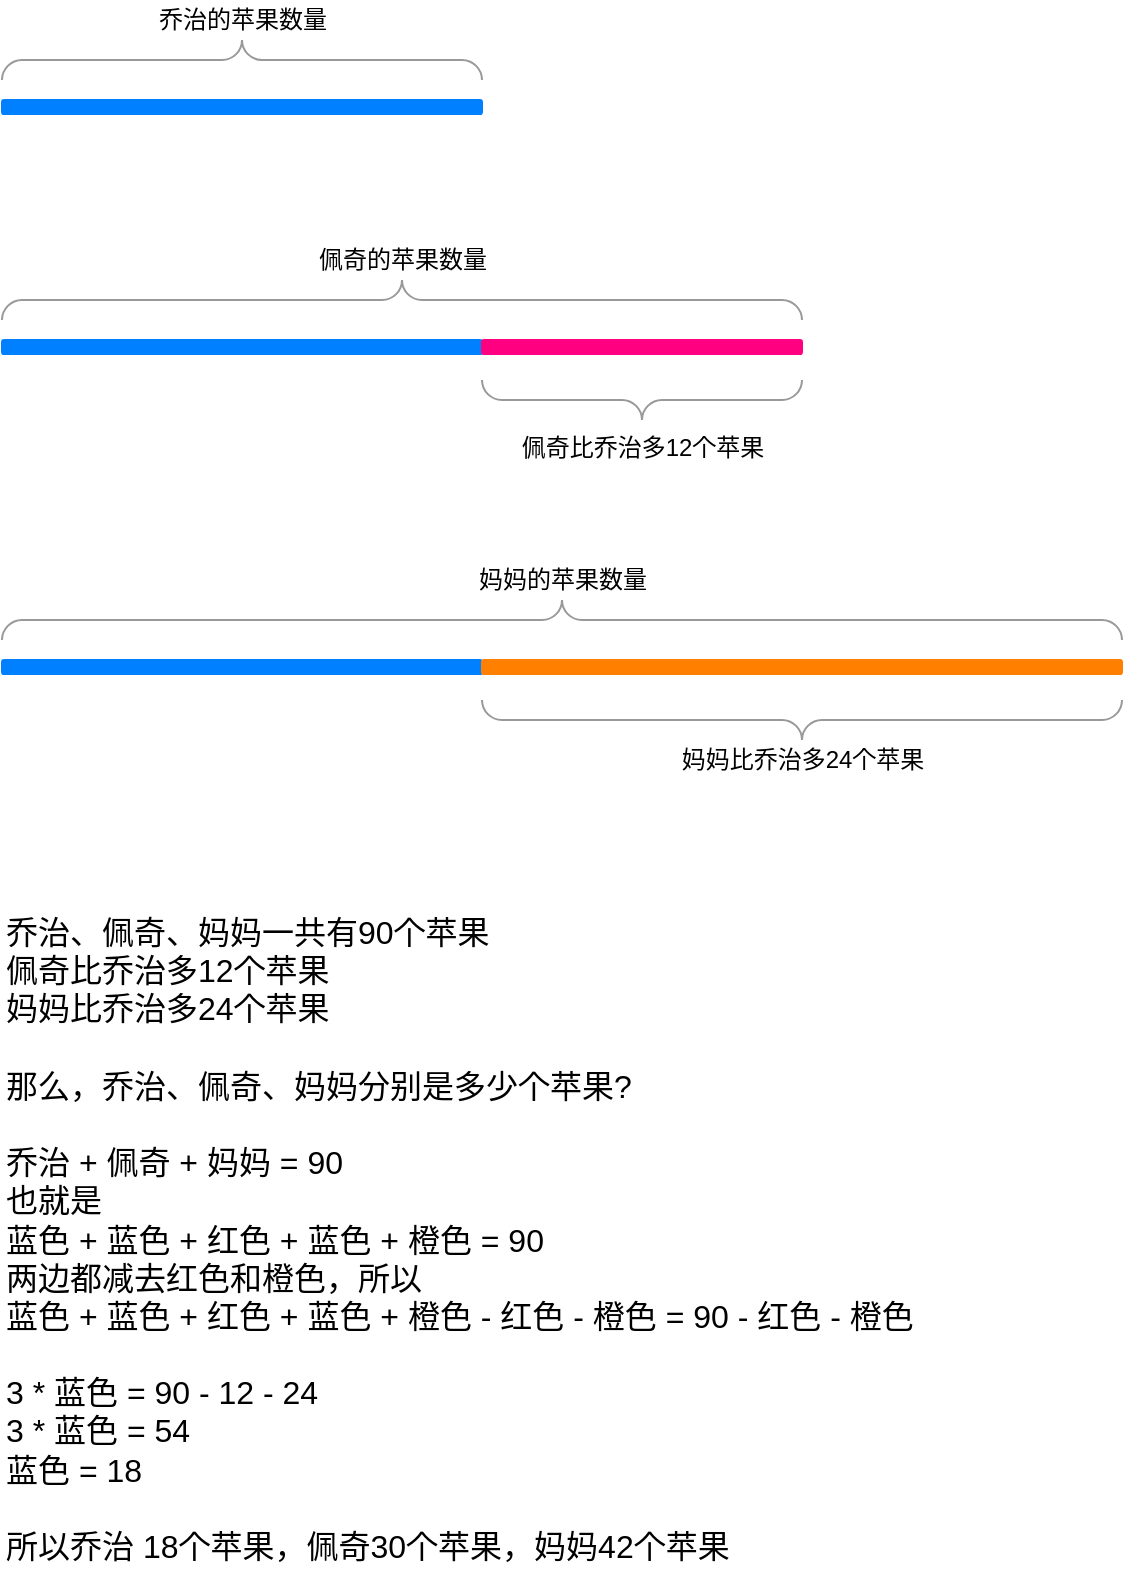 <mxfile version="23.1.7" type="github">
  <diagram name="Page-1" id="9Snr-VpGQPahIGfTxzfm">
    <mxGraphModel dx="954" dy="640" grid="1" gridSize="10" guides="1" tooltips="1" connect="1" arrows="1" fold="1" page="1" pageScale="1" pageWidth="850" pageHeight="1100" math="0" shadow="0">
      <root>
        <mxCell id="0" />
        <mxCell id="1" parent="0" />
        <mxCell id="mmajRjKfkMnc6jmYxmtX-1" value="" style="rounded=1;whiteSpace=wrap;html=1;fillColor=#007FFF;strokeColor=#007FFF;" parent="1" vertex="1">
          <mxGeometry x="80" y="80" width="240" height="7" as="geometry" />
        </mxCell>
        <mxCell id="mmajRjKfkMnc6jmYxmtX-2" value="" style="rounded=1;whiteSpace=wrap;html=1;fillColor=#007FFF;strokeColor=#007FFF;" parent="1" vertex="1">
          <mxGeometry x="80" y="200" width="240" height="7" as="geometry" />
        </mxCell>
        <mxCell id="mmajRjKfkMnc6jmYxmtX-3" value="" style="rounded=1;whiteSpace=wrap;html=1;fillColor=#FF0080;strokeColor=#FF0080;" parent="1" vertex="1">
          <mxGeometry x="320" y="200" width="160" height="7" as="geometry" />
        </mxCell>
        <mxCell id="mmajRjKfkMnc6jmYxmtX-4" value="" style="rounded=1;whiteSpace=wrap;html=1;fillColor=#007FFF;strokeColor=#007FFF;" parent="1" vertex="1">
          <mxGeometry x="80" y="360" width="240" height="7" as="geometry" />
        </mxCell>
        <mxCell id="mmajRjKfkMnc6jmYxmtX-5" value="" style="rounded=1;whiteSpace=wrap;html=1;fillColor=#FF8000;strokeColor=#FF8000;" parent="1" vertex="1">
          <mxGeometry x="320" y="360" width="320" height="7" as="geometry" />
        </mxCell>
        <mxCell id="mmajRjKfkMnc6jmYxmtX-6" value="" style="verticalLabelPosition=bottom;shadow=0;dashed=0;align=center;html=1;verticalAlign=top;strokeWidth=1;shape=mxgraph.mockup.markup.curlyBrace;strokeColor=#999999;fillColor=#007FFF;" parent="1" vertex="1">
          <mxGeometry x="80" y="50" width="240" height="20" as="geometry" />
        </mxCell>
        <mxCell id="mmajRjKfkMnc6jmYxmtX-7" value="乔治的苹果数量" style="text;html=1;align=center;verticalAlign=middle;resizable=0;points=[];autosize=1;strokeColor=none;fillColor=none;" parent="1" vertex="1">
          <mxGeometry x="150" y="30" width="100" height="20" as="geometry" />
        </mxCell>
        <mxCell id="mmajRjKfkMnc6jmYxmtX-8" value="" style="verticalLabelPosition=bottom;shadow=0;dashed=0;align=center;html=1;verticalAlign=top;strokeWidth=1;shape=mxgraph.mockup.markup.curlyBrace;strokeColor=#999999;fillColor=#007FFF;" parent="1" vertex="1">
          <mxGeometry x="80" y="170" width="400" height="20" as="geometry" />
        </mxCell>
        <mxCell id="mmajRjKfkMnc6jmYxmtX-9" value="" style="verticalLabelPosition=bottom;shadow=0;dashed=0;align=center;html=1;verticalAlign=top;strokeWidth=1;shape=mxgraph.mockup.markup.curlyBrace;strokeColor=#999999;fillColor=#007FFF;" parent="1" vertex="1">
          <mxGeometry x="80" y="330" width="560" height="20" as="geometry" />
        </mxCell>
        <mxCell id="mmajRjKfkMnc6jmYxmtX-10" value="佩奇的苹果数量" style="text;html=1;align=center;verticalAlign=middle;resizable=0;points=[];autosize=1;strokeColor=none;fillColor=none;" parent="1" vertex="1">
          <mxGeometry x="230" y="150" width="100" height="20" as="geometry" />
        </mxCell>
        <mxCell id="mmajRjKfkMnc6jmYxmtX-11" value="佩奇比乔治多12个苹果" style="verticalLabelPosition=bottom;shadow=0;dashed=0;align=center;html=1;verticalAlign=top;strokeWidth=1;shape=mxgraph.mockup.markup.curlyBrace;strokeColor=#999999;fillColor=#007FFF;direction=west;" parent="1" vertex="1">
          <mxGeometry x="320" y="220" width="160" height="20" as="geometry" />
        </mxCell>
        <mxCell id="mmajRjKfkMnc6jmYxmtX-12" value="妈妈比乔治多24个苹果" style="text;html=1;align=center;verticalAlign=middle;resizable=0;points=[];autosize=1;strokeColor=none;fillColor=none;" parent="1" vertex="1">
          <mxGeometry x="410" y="400" width="140" height="20" as="geometry" />
        </mxCell>
        <mxCell id="mmajRjKfkMnc6jmYxmtX-13" value="" style="verticalLabelPosition=bottom;shadow=0;dashed=0;align=center;html=1;verticalAlign=top;strokeWidth=1;shape=mxgraph.mockup.markup.curlyBrace;strokeColor=#999999;fillColor=#007FFF;direction=west;" parent="1" vertex="1">
          <mxGeometry x="320" y="380" width="320" height="20" as="geometry" />
        </mxCell>
        <mxCell id="mmajRjKfkMnc6jmYxmtX-14" value="妈妈的苹果数量" style="text;html=1;align=center;verticalAlign=middle;resizable=0;points=[];autosize=1;strokeColor=none;fillColor=none;" parent="1" vertex="1">
          <mxGeometry x="310" y="310" width="100" height="20" as="geometry" />
        </mxCell>
        <mxCell id="mmajRjKfkMnc6jmYxmtX-15" value="乔治、佩奇、妈妈一共有90个苹果&lt;br&gt;佩奇比乔治多12个苹果&lt;br&gt;妈妈比乔治多24个苹果&lt;br&gt;&lt;br&gt;那么，乔治、佩奇、妈妈分别是多少个苹果?&lt;br&gt;&lt;br&gt;乔治 + 佩奇 + 妈妈 = 90&lt;br&gt;也就是&lt;br&gt;蓝色 + 蓝色 + 红色 + 蓝色 + 橙色 = 90&lt;br&gt;两边都减去红色和橙色，所以&lt;br&gt;蓝色 + 蓝色 + 红色 + 蓝色 + 橙色 - 红色 - 橙色 = 90 - 红色 - 橙色&lt;br&gt;&lt;br&gt;3 * 蓝色 = 90 - 12 - 24&lt;br&gt;3 * 蓝色 = 54&lt;br&gt;蓝色 = 18&lt;br&gt;&lt;br&gt;所以乔治 18个苹果，佩奇30个苹果，妈妈42个苹果" style="text;html=1;strokeColor=none;fillColor=none;align=left;verticalAlign=top;whiteSpace=wrap;rounded=0;fontSize=16;" parent="1" vertex="1">
          <mxGeometry x="80" y="480" width="560" height="340" as="geometry" />
        </mxCell>
      </root>
    </mxGraphModel>
  </diagram>
</mxfile>
